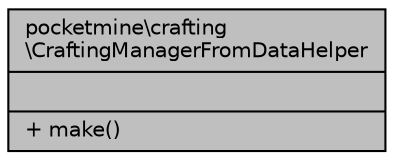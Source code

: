 digraph "pocketmine\crafting\CraftingManagerFromDataHelper"
{
 // INTERACTIVE_SVG=YES
 // LATEX_PDF_SIZE
  edge [fontname="Helvetica",fontsize="10",labelfontname="Helvetica",labelfontsize="10"];
  node [fontname="Helvetica",fontsize="10",shape=record];
  Node1 [label="{pocketmine\\crafting\l\\CraftingManagerFromDataHelper\n||+ make()\l}",height=0.2,width=0.4,color="black", fillcolor="grey75", style="filled", fontcolor="black",tooltip=" "];
}
